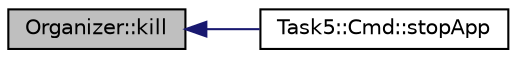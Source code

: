 digraph G
{
  bgcolor="transparent";
  edge [fontname="Helvetica",fontsize="10",labelfontname="Helvetica",labelfontsize="10"];
  node [fontname="Helvetica",fontsize="10",shape=record];
  rankdir="LR";
  Node1 [label="Organizer::kill",height=0.2,width=0.4,color="black", fillcolor="grey75", style="filled" fontcolor="black"];
  Node1 -> Node2 [dir="back",color="midnightblue",fontsize="10",style="solid",fontname="Helvetica"];
  Node2 [label="Task5::Cmd::stopApp",height=0.2,width=0.4,color="black",URL="$classTask5_1_1Cmd.html#a7dd5a5afc28329d0c262f2e58067fcbe",tooltip="Stop an application."];
}
